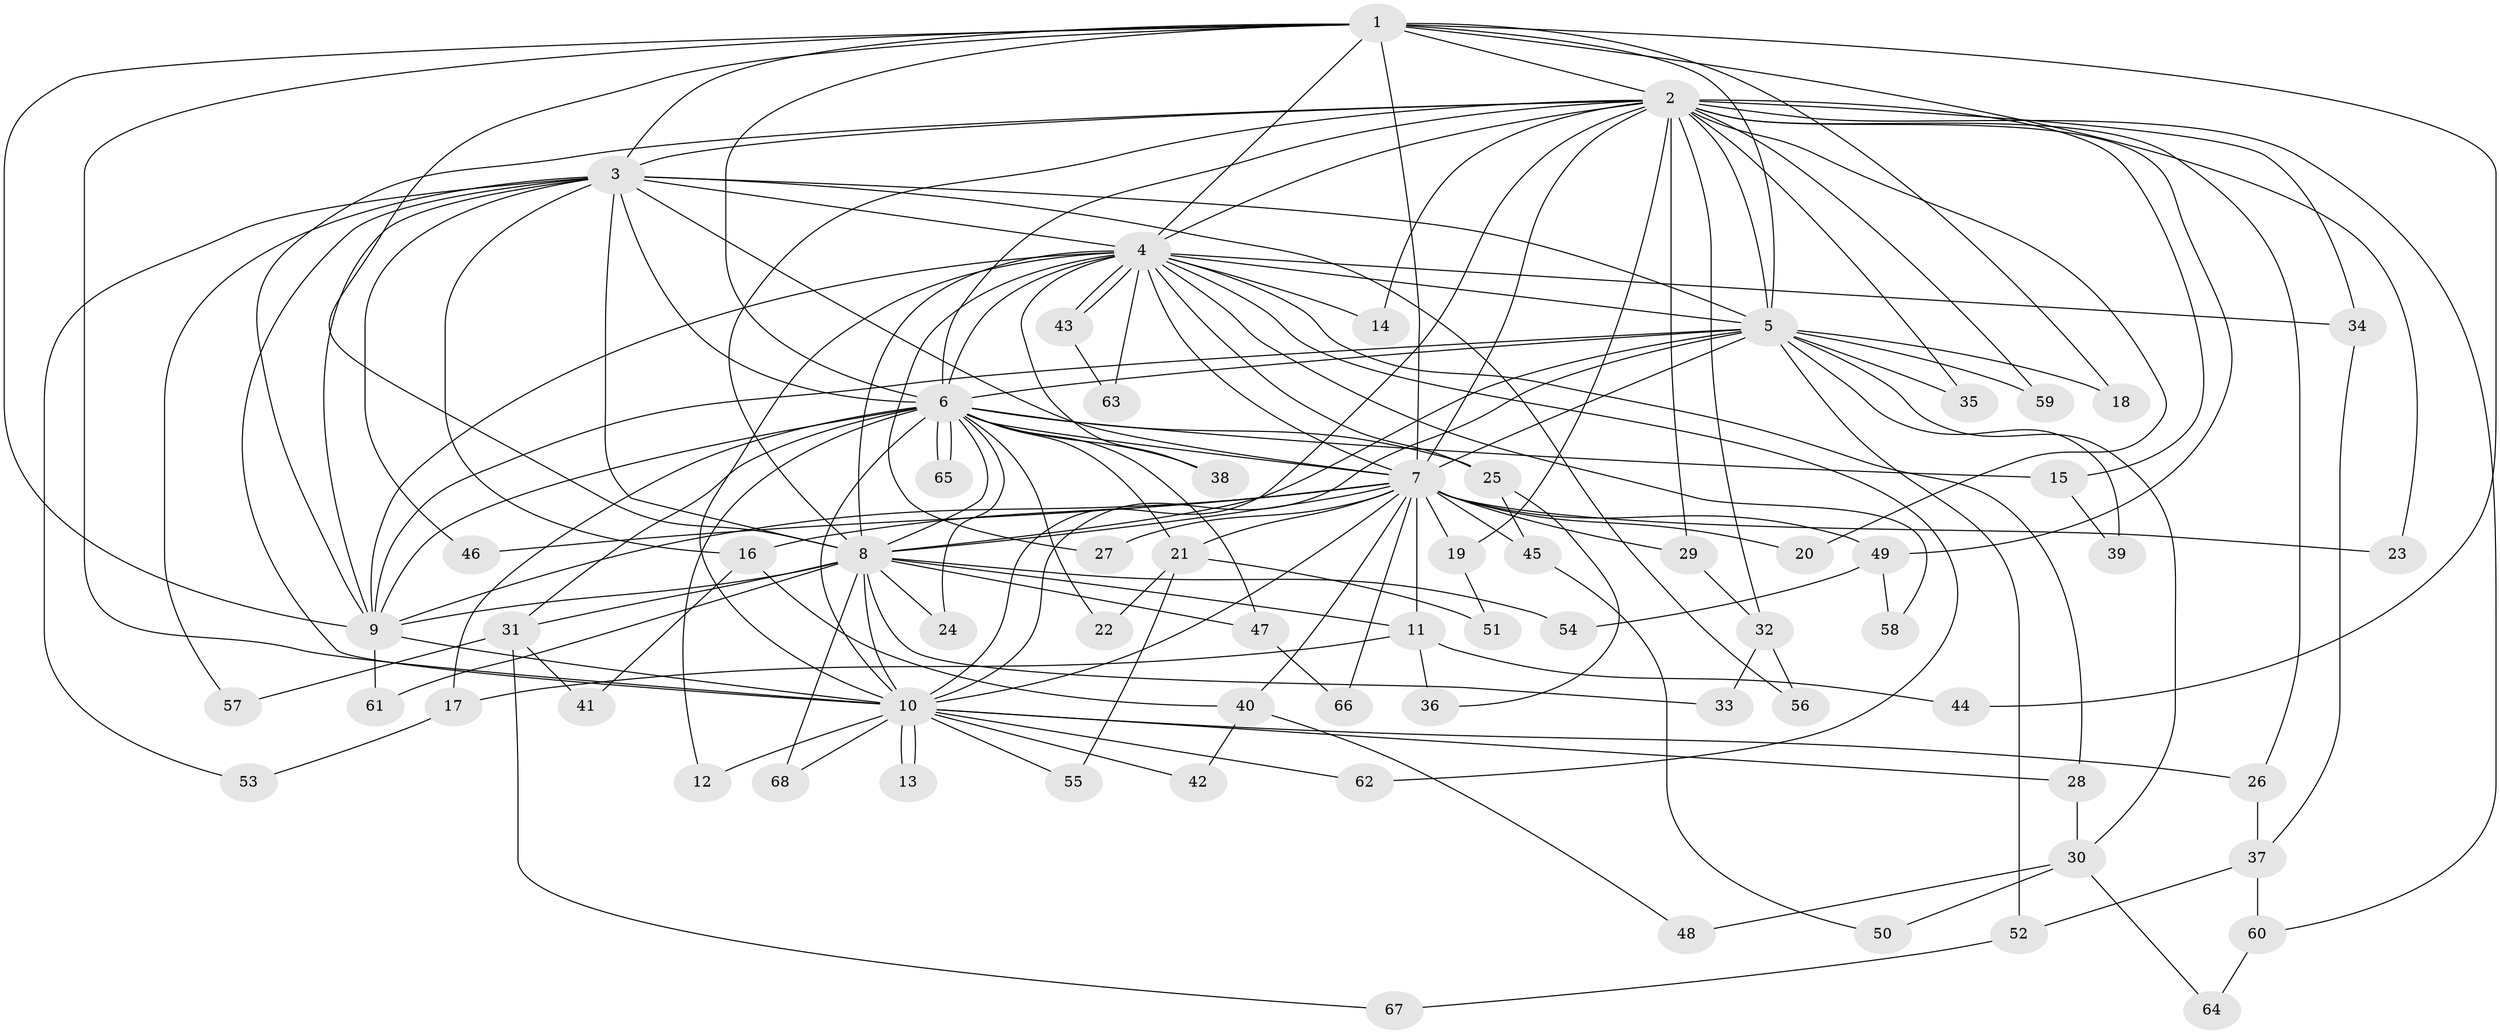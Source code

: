 // coarse degree distribution, {15: 0.029411764705882353, 14: 0.029411764705882353, 10: 0.029411764705882353, 9: 0.029411764705882353, 16: 0.029411764705882353, 11: 0.029411764705882353, 12: 0.029411764705882353, 7: 0.058823529411764705, 2: 0.35294117647058826, 1: 0.08823529411764706, 3: 0.08823529411764706, 5: 0.08823529411764706, 6: 0.058823529411764705, 4: 0.058823529411764705}
// Generated by graph-tools (version 1.1) at 2025/49/03/04/25 22:49:44]
// undirected, 68 vertices, 161 edges
graph export_dot {
  node [color=gray90,style=filled];
  1;
  2;
  3;
  4;
  5;
  6;
  7;
  8;
  9;
  10;
  11;
  12;
  13;
  14;
  15;
  16;
  17;
  18;
  19;
  20;
  21;
  22;
  23;
  24;
  25;
  26;
  27;
  28;
  29;
  30;
  31;
  32;
  33;
  34;
  35;
  36;
  37;
  38;
  39;
  40;
  41;
  42;
  43;
  44;
  45;
  46;
  47;
  48;
  49;
  50;
  51;
  52;
  53;
  54;
  55;
  56;
  57;
  58;
  59;
  60;
  61;
  62;
  63;
  64;
  65;
  66;
  67;
  68;
  1 -- 2;
  1 -- 3;
  1 -- 4;
  1 -- 5;
  1 -- 6;
  1 -- 7;
  1 -- 8;
  1 -- 9;
  1 -- 10;
  1 -- 18;
  1 -- 23;
  1 -- 44;
  2 -- 3;
  2 -- 4;
  2 -- 5;
  2 -- 6;
  2 -- 7;
  2 -- 8;
  2 -- 9;
  2 -- 10;
  2 -- 14;
  2 -- 15;
  2 -- 19;
  2 -- 20;
  2 -- 26;
  2 -- 29;
  2 -- 32;
  2 -- 34;
  2 -- 35;
  2 -- 49;
  2 -- 59;
  2 -- 60;
  3 -- 4;
  3 -- 5;
  3 -- 6;
  3 -- 7;
  3 -- 8;
  3 -- 9;
  3 -- 10;
  3 -- 16;
  3 -- 46;
  3 -- 53;
  3 -- 56;
  3 -- 57;
  4 -- 5;
  4 -- 6;
  4 -- 7;
  4 -- 8;
  4 -- 9;
  4 -- 10;
  4 -- 14;
  4 -- 25;
  4 -- 27;
  4 -- 28;
  4 -- 34;
  4 -- 38;
  4 -- 43;
  4 -- 43;
  4 -- 58;
  4 -- 62;
  4 -- 63;
  5 -- 6;
  5 -- 7;
  5 -- 8;
  5 -- 9;
  5 -- 10;
  5 -- 18;
  5 -- 30;
  5 -- 35;
  5 -- 39;
  5 -- 52;
  5 -- 59;
  6 -- 7;
  6 -- 8;
  6 -- 9;
  6 -- 10;
  6 -- 12;
  6 -- 15;
  6 -- 17;
  6 -- 21;
  6 -- 22;
  6 -- 24;
  6 -- 25;
  6 -- 31;
  6 -- 38;
  6 -- 47;
  6 -- 65;
  6 -- 65;
  7 -- 8;
  7 -- 9;
  7 -- 10;
  7 -- 11;
  7 -- 16;
  7 -- 19;
  7 -- 20;
  7 -- 21;
  7 -- 23;
  7 -- 27;
  7 -- 29;
  7 -- 40;
  7 -- 45;
  7 -- 46;
  7 -- 49;
  7 -- 66;
  8 -- 9;
  8 -- 10;
  8 -- 11;
  8 -- 24;
  8 -- 31;
  8 -- 33;
  8 -- 47;
  8 -- 54;
  8 -- 61;
  8 -- 68;
  9 -- 10;
  9 -- 61;
  10 -- 12;
  10 -- 13;
  10 -- 13;
  10 -- 26;
  10 -- 28;
  10 -- 42;
  10 -- 55;
  10 -- 62;
  10 -- 68;
  11 -- 17;
  11 -- 36;
  11 -- 44;
  15 -- 39;
  16 -- 40;
  16 -- 41;
  17 -- 53;
  19 -- 51;
  21 -- 22;
  21 -- 51;
  21 -- 55;
  25 -- 36;
  25 -- 45;
  26 -- 37;
  28 -- 30;
  29 -- 32;
  30 -- 48;
  30 -- 50;
  30 -- 64;
  31 -- 41;
  31 -- 57;
  31 -- 67;
  32 -- 33;
  32 -- 56;
  34 -- 37;
  37 -- 52;
  37 -- 60;
  40 -- 42;
  40 -- 48;
  43 -- 63;
  45 -- 50;
  47 -- 66;
  49 -- 54;
  49 -- 58;
  52 -- 67;
  60 -- 64;
}
